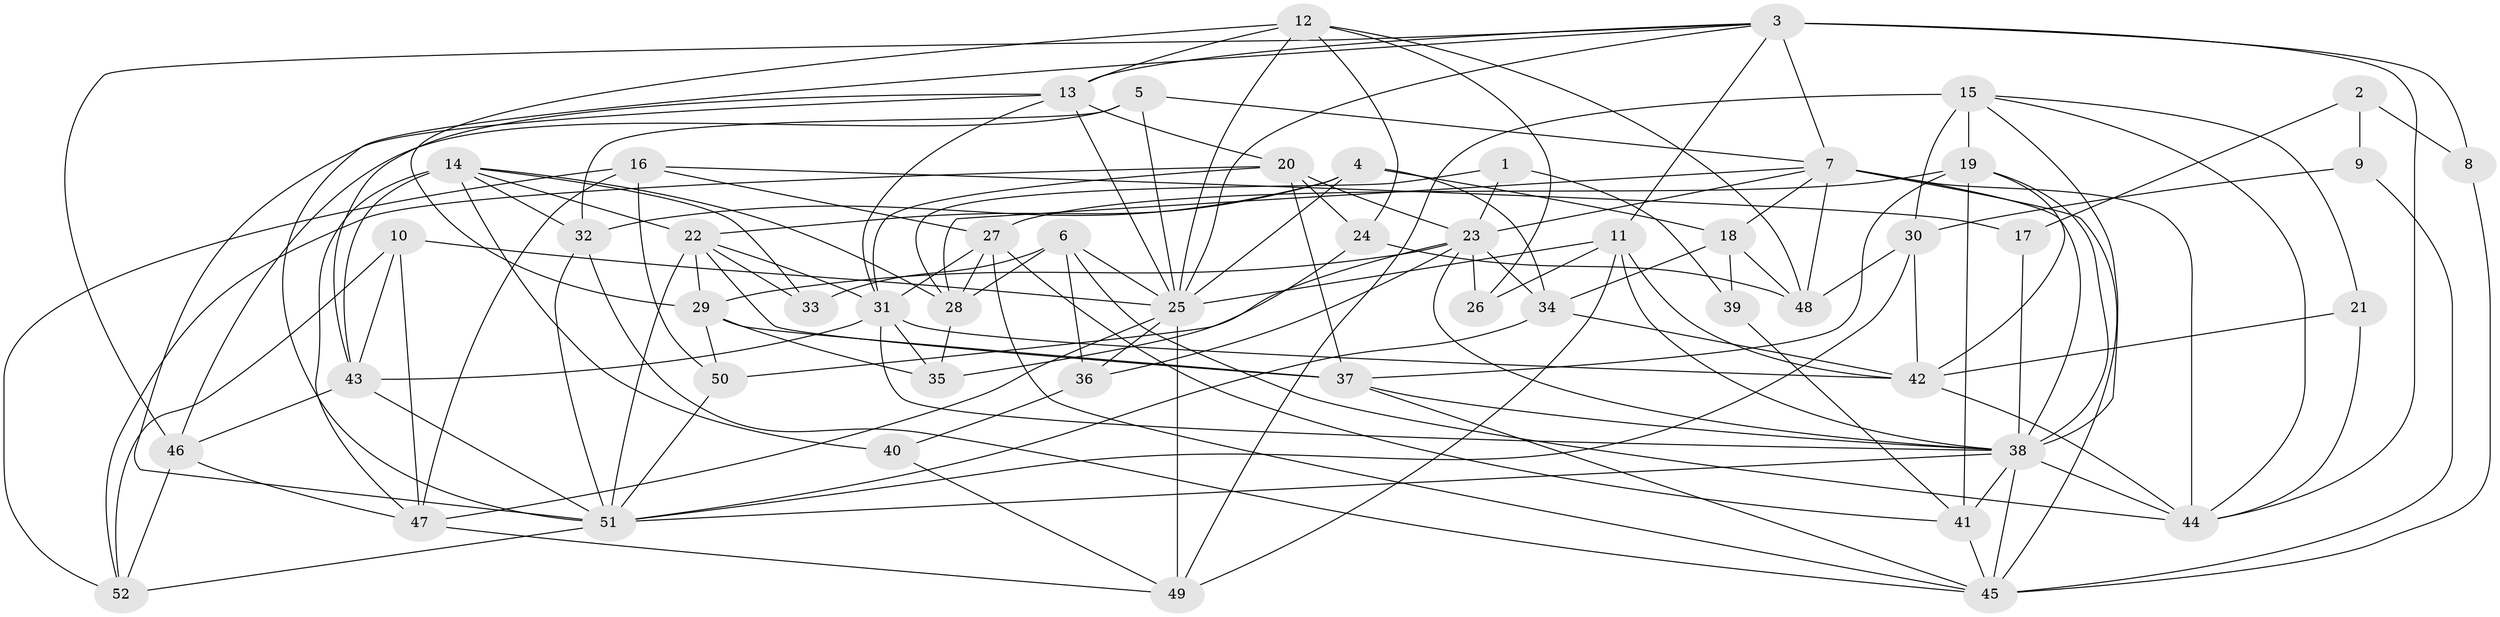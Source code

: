 // original degree distribution, {7: 0.057692307692307696, 2: 0.10576923076923077, 4: 0.28846153846153844, 3: 0.28846153846153844, 5: 0.19230769230769232, 6: 0.0673076923076923}
// Generated by graph-tools (version 1.1) at 2025/02/03/09/25 03:02:07]
// undirected, 52 vertices, 145 edges
graph export_dot {
graph [start="1"]
  node [color=gray90,style=filled];
  1;
  2;
  3;
  4;
  5;
  6;
  7;
  8;
  9;
  10;
  11;
  12;
  13;
  14;
  15;
  16;
  17;
  18;
  19;
  20;
  21;
  22;
  23;
  24;
  25;
  26;
  27;
  28;
  29;
  30;
  31;
  32;
  33;
  34;
  35;
  36;
  37;
  38;
  39;
  40;
  41;
  42;
  43;
  44;
  45;
  46;
  47;
  48;
  49;
  50;
  51;
  52;
  1 -- 23 [weight=1.0];
  1 -- 28 [weight=1.0];
  1 -- 39 [weight=1.0];
  2 -- 8 [weight=1.0];
  2 -- 9 [weight=1.0];
  2 -- 17 [weight=1.0];
  3 -- 7 [weight=1.0];
  3 -- 8 [weight=2.0];
  3 -- 11 [weight=1.0];
  3 -- 13 [weight=1.0];
  3 -- 25 [weight=1.0];
  3 -- 44 [weight=2.0];
  3 -- 46 [weight=1.0];
  3 -- 51 [weight=1.0];
  4 -- 18 [weight=1.0];
  4 -- 22 [weight=1.0];
  4 -- 25 [weight=1.0];
  4 -- 32 [weight=1.0];
  4 -- 34 [weight=1.0];
  5 -- 7 [weight=1.0];
  5 -- 25 [weight=1.0];
  5 -- 32 [weight=1.0];
  5 -- 46 [weight=1.0];
  6 -- 25 [weight=1.0];
  6 -- 28 [weight=1.0];
  6 -- 33 [weight=2.0];
  6 -- 36 [weight=1.0];
  6 -- 44 [weight=1.0];
  7 -- 18 [weight=1.0];
  7 -- 23 [weight=1.0];
  7 -- 28 [weight=1.0];
  7 -- 38 [weight=1.0];
  7 -- 44 [weight=1.0];
  7 -- 45 [weight=1.0];
  7 -- 48 [weight=1.0];
  8 -- 45 [weight=1.0];
  9 -- 30 [weight=2.0];
  9 -- 45 [weight=1.0];
  10 -- 25 [weight=1.0];
  10 -- 43 [weight=1.0];
  10 -- 47 [weight=1.0];
  10 -- 52 [weight=1.0];
  11 -- 25 [weight=1.0];
  11 -- 26 [weight=1.0];
  11 -- 38 [weight=1.0];
  11 -- 42 [weight=1.0];
  11 -- 49 [weight=1.0];
  12 -- 13 [weight=1.0];
  12 -- 24 [weight=1.0];
  12 -- 25 [weight=1.0];
  12 -- 26 [weight=1.0];
  12 -- 29 [weight=1.0];
  12 -- 48 [weight=1.0];
  13 -- 20 [weight=1.0];
  13 -- 25 [weight=1.0];
  13 -- 31 [weight=1.0];
  13 -- 43 [weight=1.0];
  13 -- 51 [weight=1.0];
  14 -- 22 [weight=1.0];
  14 -- 28 [weight=1.0];
  14 -- 32 [weight=1.0];
  14 -- 33 [weight=1.0];
  14 -- 40 [weight=2.0];
  14 -- 43 [weight=1.0];
  14 -- 47 [weight=2.0];
  15 -- 19 [weight=1.0];
  15 -- 21 [weight=1.0];
  15 -- 30 [weight=2.0];
  15 -- 38 [weight=1.0];
  15 -- 44 [weight=1.0];
  15 -- 49 [weight=1.0];
  16 -- 17 [weight=1.0];
  16 -- 27 [weight=1.0];
  16 -- 47 [weight=1.0];
  16 -- 50 [weight=1.0];
  16 -- 52 [weight=1.0];
  17 -- 38 [weight=1.0];
  18 -- 34 [weight=1.0];
  18 -- 39 [weight=1.0];
  18 -- 48 [weight=1.0];
  19 -- 27 [weight=1.0];
  19 -- 37 [weight=1.0];
  19 -- 38 [weight=1.0];
  19 -- 41 [weight=1.0];
  19 -- 42 [weight=1.0];
  20 -- 23 [weight=1.0];
  20 -- 24 [weight=1.0];
  20 -- 31 [weight=1.0];
  20 -- 37 [weight=1.0];
  20 -- 52 [weight=1.0];
  21 -- 42 [weight=1.0];
  21 -- 44 [weight=1.0];
  22 -- 29 [weight=1.0];
  22 -- 31 [weight=1.0];
  22 -- 33 [weight=1.0];
  22 -- 37 [weight=1.0];
  22 -- 51 [weight=1.0];
  23 -- 26 [weight=1.0];
  23 -- 29 [weight=1.0];
  23 -- 34 [weight=1.0];
  23 -- 36 [weight=1.0];
  23 -- 38 [weight=1.0];
  23 -- 50 [weight=1.0];
  24 -- 35 [weight=1.0];
  24 -- 48 [weight=1.0];
  25 -- 36 [weight=1.0];
  25 -- 47 [weight=1.0];
  25 -- 49 [weight=1.0];
  27 -- 28 [weight=1.0];
  27 -- 31 [weight=1.0];
  27 -- 41 [weight=1.0];
  27 -- 45 [weight=1.0];
  28 -- 35 [weight=1.0];
  29 -- 35 [weight=1.0];
  29 -- 37 [weight=1.0];
  29 -- 50 [weight=1.0];
  30 -- 42 [weight=1.0];
  30 -- 48 [weight=1.0];
  30 -- 51 [weight=1.0];
  31 -- 35 [weight=1.0];
  31 -- 38 [weight=1.0];
  31 -- 42 [weight=1.0];
  31 -- 43 [weight=1.0];
  32 -- 45 [weight=1.0];
  32 -- 51 [weight=1.0];
  34 -- 42 [weight=1.0];
  34 -- 51 [weight=2.0];
  36 -- 40 [weight=1.0];
  37 -- 38 [weight=1.0];
  37 -- 45 [weight=1.0];
  38 -- 41 [weight=1.0];
  38 -- 44 [weight=1.0];
  38 -- 45 [weight=1.0];
  38 -- 51 [weight=1.0];
  39 -- 41 [weight=1.0];
  40 -- 49 [weight=1.0];
  41 -- 45 [weight=1.0];
  42 -- 44 [weight=2.0];
  43 -- 46 [weight=1.0];
  43 -- 51 [weight=1.0];
  46 -- 47 [weight=1.0];
  46 -- 52 [weight=1.0];
  47 -- 49 [weight=1.0];
  50 -- 51 [weight=1.0];
  51 -- 52 [weight=1.0];
}
